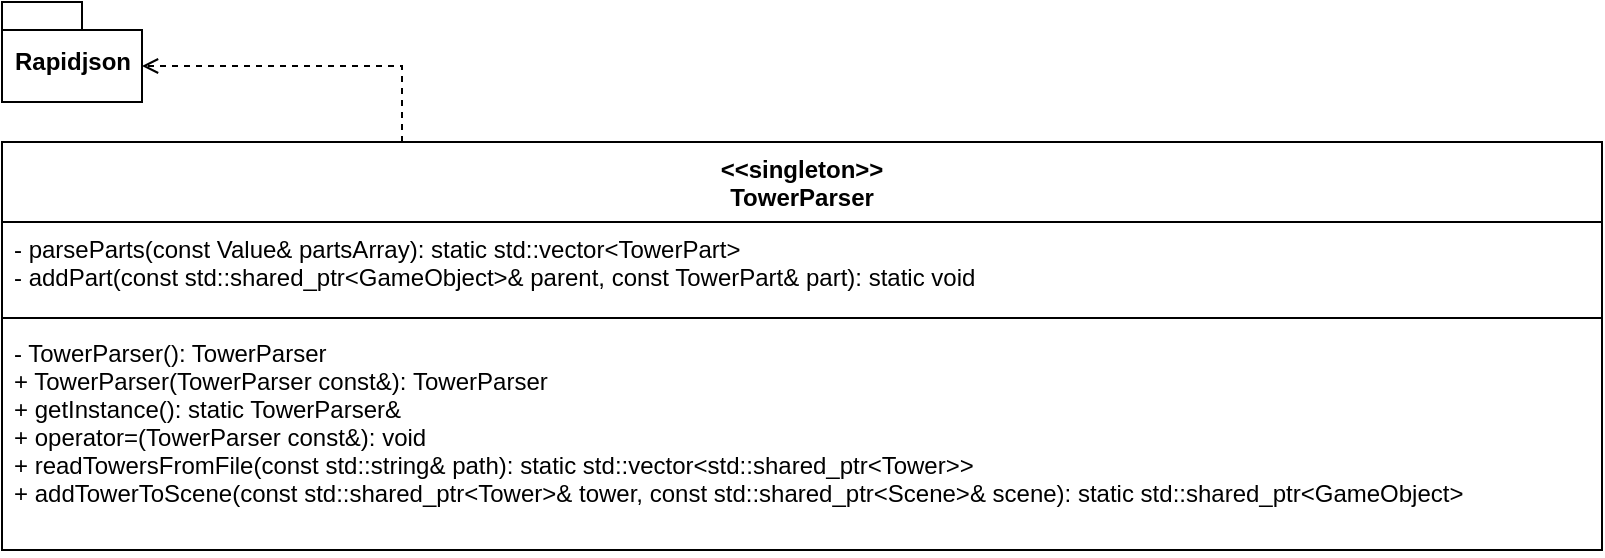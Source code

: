 <mxfile version="14.1.8" type="device"><diagram id="GYjChEUFGKkLy8w7We4H" name="Page-1"><mxGraphModel dx="1086" dy="806" grid="1" gridSize="10" guides="1" tooltips="1" connect="1" arrows="1" fold="1" page="1" pageScale="1" pageWidth="827" pageHeight="1169" math="0" shadow="0"><root><mxCell id="0"/><mxCell id="1" parent="0"/><mxCell id="S54WB1uvD_4Ef8uzh19k-11" style="edgeStyle=orthogonalEdgeStyle;rounded=0;orthogonalLoop=1;jettySize=auto;html=1;exitX=0.25;exitY=0;exitDx=0;exitDy=0;entryX=0;entryY=0;entryDx=70;entryDy=32;entryPerimeter=0;endArrow=open;endFill=0;dashed=1;" parent="1" source="S54WB1uvD_4Ef8uzh19k-1" target="S54WB1uvD_4Ef8uzh19k-9" edge="1"><mxGeometry relative="1" as="geometry"/></mxCell><mxCell id="S54WB1uvD_4Ef8uzh19k-1" value="&lt;&lt;singleton&gt;&gt;&#10;TowerParser" style="swimlane;fontStyle=1;align=center;verticalAlign=top;childLayout=stackLayout;horizontal=1;startSize=40;horizontalStack=0;resizeParent=1;resizeParentMax=0;resizeLast=0;collapsible=1;marginBottom=0;" parent="1" vertex="1"><mxGeometry x="90" y="180" width="800" height="204" as="geometry"/></mxCell><mxCell id="S54WB1uvD_4Ef8uzh19k-2" value="- parseParts(const Value&amp; partsArray): static std::vector&lt;TowerPart&gt; &#10;- addPart(const std::shared_ptr&lt;GameObject&gt;&amp; parent, const TowerPart&amp; part): static void" style="text;strokeColor=none;fillColor=none;align=left;verticalAlign=top;spacingLeft=4;spacingRight=4;overflow=hidden;rotatable=0;points=[[0,0.5],[1,0.5]];portConstraint=eastwest;" parent="S54WB1uvD_4Ef8uzh19k-1" vertex="1"><mxGeometry y="40" width="800" height="44" as="geometry"/></mxCell><mxCell id="S54WB1uvD_4Ef8uzh19k-3" value="" style="line;strokeWidth=1;fillColor=none;align=left;verticalAlign=middle;spacingTop=-1;spacingLeft=3;spacingRight=3;rotatable=0;labelPosition=right;points=[];portConstraint=eastwest;" parent="S54WB1uvD_4Ef8uzh19k-1" vertex="1"><mxGeometry y="84" width="800" height="8" as="geometry"/></mxCell><mxCell id="S54WB1uvD_4Ef8uzh19k-4" value="- TowerParser(): TowerParser&#10;+ TowerParser(TowerParser const&amp;): TowerParser&#10;+ getInstance(): static TowerParser&amp; &#10;+ operator=(TowerParser const&amp;): void &#10;+ readTowersFromFile(const std::string&amp; path): static std::vector&lt;std::shared_ptr&lt;Tower&gt;&gt;&#10;+ addTowerToScene(const std::shared_ptr&lt;Tower&gt;&amp; tower, const std::shared_ptr&lt;Scene&gt;&amp; scene): static std::shared_ptr&lt;GameObject&gt; " style="text;strokeColor=none;fillColor=none;align=left;verticalAlign=top;spacingLeft=4;spacingRight=4;overflow=hidden;rotatable=0;points=[[0,0.5],[1,0.5]];portConstraint=eastwest;" parent="S54WB1uvD_4Ef8uzh19k-1" vertex="1"><mxGeometry y="92" width="800" height="112" as="geometry"/></mxCell><mxCell id="S54WB1uvD_4Ef8uzh19k-9" value="Rapidjson" style="shape=folder;fontStyle=1;spacingTop=10;tabWidth=40;tabHeight=14;tabPosition=left;html=1;" parent="1" vertex="1"><mxGeometry x="90" y="110" width="70" height="50" as="geometry"/></mxCell></root></mxGraphModel></diagram></mxfile>